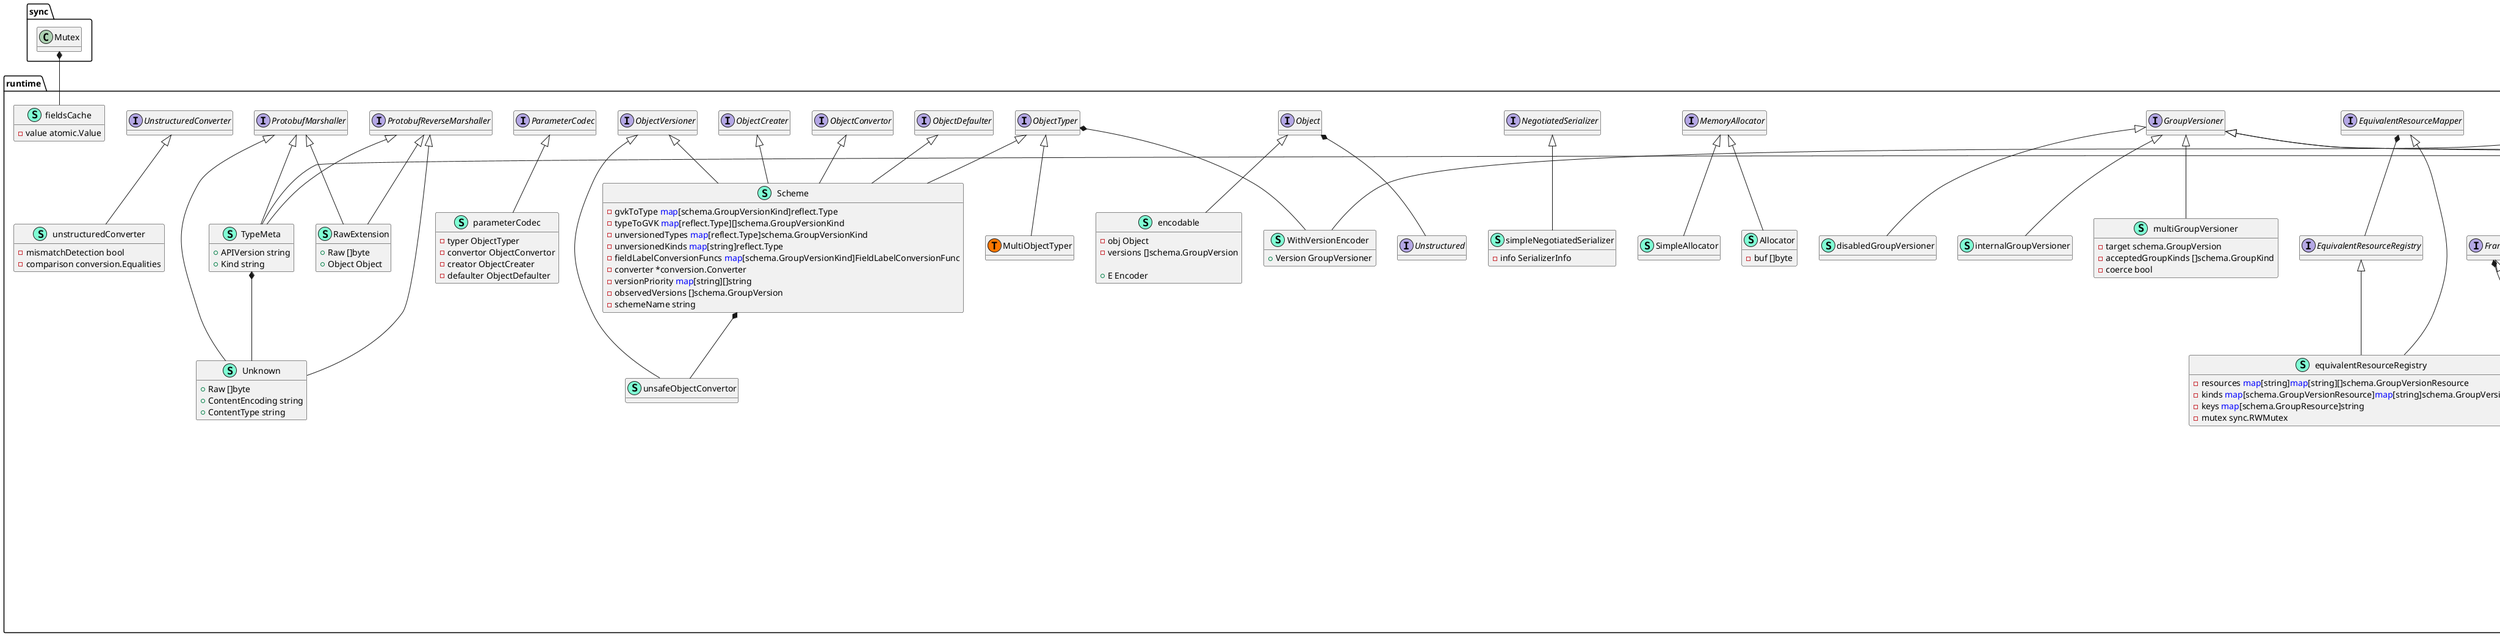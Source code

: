 @startuml
namespace runtime {
    class Allocator << (S,Aquamarine) >> {
        - buf []byte

        + Allocate(n uint64) []byte

    }
    interface CacheableObject  {
        + CacheEncode(id Identifier, encode <font color=blue>func</font>(Object, io.Writer) error, w io.Writer) error
        + GetObject() Object

    }
    interface ClientNegotiator  {
        + Encoder(contentType string, params <font color=blue>map</font>[string]string) (Encoder, error)
        + Decoder(contentType string, params <font color=blue>map</font>[string]string) (Decoder, error)
        + StreamDecoder(contentType string, params <font color=blue>map</font>[string]string) (Decoder, Serializer, Framer, error)

    }
    interface Decoder  {
        + Decode(data []byte, defaults *schema.GroupVersionKind, into Object) (Object, *schema.GroupVersionKind, error)

    }
    interface Encoder  {
        + Encode(obj Object, w io.Writer) error
        + Identifier() Identifier

    }
    interface EncoderWithAllocator  {
        + EncodeWithAllocator(obj Object, w io.Writer, memAlloc MemoryAllocator) error

    }
    interface EquivalentResourceMapper  {
        + EquivalentResourcesFor(resource schema.GroupVersionResource, subresource string) []schema.GroupVersionResource
        + KindFor(resource schema.GroupVersionResource, subresource string) schema.GroupVersionKind

    }
    interface EquivalentResourceRegistry  {
        + RegisterKindFor(resource schema.GroupVersionResource, subresource string, kind schema.GroupVersionKind) 

    }
    interface Framer  {
        + NewFrameReader(r io.ReadCloser) io.ReadCloser
        + NewFrameWriter(w io.Writer) io.Writer

    }
    interface GroupVersioner  {
        + KindForGroupVersionKinds(kinds []schema.GroupVersionKind) (schema.GroupVersionKind, bool)
        + Identifier() string

    }
    interface MemoryAllocator  {
        + Allocate(n uint64) []byte

    }
    class MultiObjectTyper << (S,Aquamarine) >> {
        + ObjectKinds(obj Object) ([]schema.GroupVersionKind, bool, error)
        + Recognizes(gvk schema.GroupVersionKind) bool

    }
    interface Namer  {
        + Name(obj Object) (string, error)
        + Namespace(obj Object) (string, error)

    }
    class NegotiateError << (S,Aquamarine) >> {
        + ContentType string
        + Stream bool

        + Error() string

    }
    interface NegotiatedSerializer  {
        + SupportedMediaTypes() []SerializerInfo
        + EncoderForVersion(serializer Encoder, gv GroupVersioner) Encoder
        + DecoderToVersion(serializer Decoder, gv GroupVersioner) Decoder

    }
    interface NestedObjectDecoder  {
        + DecodeNestedObjects(d Decoder) error

    }
    interface NestedObjectEncoder  {
        + EncodeNestedObjects(e Encoder) error

    }
    class NoopDecoder << (S,Aquamarine) >> {
        + Decode(data []byte, gvk *schema.GroupVersionKind, into Object) (Object, *schema.GroupVersionKind, error)

    }
    class NoopEncoder << (S,Aquamarine) >> {
        + Encode(obj Object, w io.Writer) error
        + Identifier() Identifier

    }
    interface Object  {
        + GetObjectKind() schema.ObjectKind
        + DeepCopyObject() Object

    }
    interface ObjectConvertor  {
        + Convert(in <font color=blue>interface</font>{}, out <font color=blue>interface</font>{}, context <font color=blue>interface</font>{}) error
        + ConvertToVersion(in Object, gv GroupVersioner) (Object, error)
        + ConvertFieldLabel(gvk schema.GroupVersionKind, label string, value string) (string, string, error)

    }
    interface ObjectCreater  {
        + New(kind schema.GroupVersionKind) (Object, error)

    }
    interface ObjectDefaulter  {
        + Default(in Object) 

    }
    interface ObjectTyper  {
        + ObjectKinds( Object) ([]schema.GroupVersionKind, bool, error)
        + Recognizes(gvk schema.GroupVersionKind) bool

    }
    interface ObjectVersioner  {
        + ConvertToVersion(in Object, gv GroupVersioner) (Object, error)

    }
    class Pair << (S,Aquamarine) >> {
        + Name string

    }
    interface ParameterCodec  {
        + DecodeParameters(parameters url.Values, from schema.GroupVersion, into Object) error
        + EncodeParameters(obj Object, to schema.GroupVersion) (url.Values, error)

    }
    interface ProtobufMarshaller  {
        + MarshalTo(data []byte) (int, error)

    }
    interface ProtobufReverseMarshaller  {
        + MarshalToSizedBuffer(data []byte) (int, error)

    }
    class RawExtension << (S,Aquamarine) >> {
        + Raw []byte
        + Object Object

        + UnmarshalJSON(in []byte) error
        + MarshalJSON() ([]byte, error)
        + Reset() 
        + ProtoMessage() 
        + Descriptor() ([]byte, []int)
        + XXX_Unmarshal(b []byte) error
        + XXX_Marshal(b []byte, deterministic bool) ([]byte, error)
        + XXX_Merge(src proto.Message) 
        + XXX_Size() int
        + XXX_DiscardUnknown() 
        + Marshal() ([]byte, error)
        + MarshalTo(dAtA []byte) (int, error)
        + MarshalToSizedBuffer(dAtA []byte) (int, error)
        + Size() int
        + String() string
        + Unmarshal(dAtA []byte) error
        + DeepCopyInto(out *RawExtension) 
        + DeepCopy() *RawExtension

    }
    interface ResourceVersioner  {
        + SetResourceVersion(obj Object, version string) error
        + ResourceVersion(obj Object) (string, error)

    }
    class Scheme << (S,Aquamarine) >> {
        - gvkToType <font color=blue>map</font>[schema.GroupVersionKind]reflect.Type
        - typeToGVK <font color=blue>map</font>[reflect.Type][]schema.GroupVersionKind
        - unversionedTypes <font color=blue>map</font>[reflect.Type]schema.GroupVersionKind
        - unversionedKinds <font color=blue>map</font>[string]reflect.Type
        - fieldLabelConversionFuncs <font color=blue>map</font>[schema.GroupVersionKind]FieldLabelConversionFunc
        - defaulterFuncs <font color=blue>map</font>[reflect.Type]<font color=blue>func</font>(<font color=blue>interface</font>{}) 
        - converter *conversion.Converter
        - versionPriority <font color=blue>map</font>[string][]string
        - observedVersions []schema.GroupVersion
        - schemeName string

        - convertToVersion(copy bool, in Object, target GroupVersioner) (Object, error)
        - unstructuredToTyped(in Unstructured) (Object, error)
        - generateConvertMeta(in <font color=blue>interface</font>{}) *conversion.Meta
        - addObservedVersion(version schema.GroupVersion) 

        + Converter() *conversion.Converter
        + AddUnversionedTypes(version schema.GroupVersion, types ...Object) 
        + AddKnownTypes(gv schema.GroupVersion, types ...Object) 
        + AddKnownTypeWithName(gvk schema.GroupVersionKind, obj Object) 
        + KnownTypes(gv schema.GroupVersion) <font color=blue>map</font>[string]reflect.Type
        + VersionsForGroupKind(gk schema.GroupKind) []schema.GroupVersion
        + AllKnownTypes() <font color=blue>map</font>[schema.GroupVersionKind]reflect.Type
        + ObjectKinds(obj Object) ([]schema.GroupVersionKind, bool, error)
        + Recognizes(gvk schema.GroupVersionKind) bool
        + IsUnversioned(obj Object) (bool, bool)
        + New(kind schema.GroupVersionKind) (Object, error)
        + AddIgnoredConversionType(from <font color=blue>interface</font>{}, to <font color=blue>interface</font>{}) error
        + AddConversionFunc(a <font color=blue>interface</font>{}, b <font color=blue>interface</font>{}, fn conversion.ConversionFunc) error
        + AddGeneratedConversionFunc(a <font color=blue>interface</font>{}, b <font color=blue>interface</font>{}, fn conversion.ConversionFunc) error
        + AddFieldLabelConversionFunc(gvk schema.GroupVersionKind, conversionFunc FieldLabelConversionFunc) error
        + AddTypeDefaultingFunc(srcType Object, fn <font color=blue>func</font>(<font color=blue>interface</font>{}) ) 
        + Default(src Object) 
        + Convert(in <font color=blue>interface</font>{}, out <font color=blue>interface</font>{}, context <font color=blue>interface</font>{}) error
        + ConvertFieldLabel(gvk schema.GroupVersionKind, label string, value string) (string, string, error)
        + ConvertToVersion(in Object, target GroupVersioner) (Object, error)
        + UnsafeConvertToVersion(in Object, target GroupVersioner) (Object, error)
        + SetVersionPriority(versions ...schema.GroupVersion) error
        + PrioritizedVersionsForGroup(group string) []schema.GroupVersion
        + PrioritizedVersionsAllGroups() []schema.GroupVersion
        + PreferredVersionAllGroups() []schema.GroupVersion
        + IsGroupRegistered(group string) bool
        + IsVersionRegistered(version schema.GroupVersion) bool
        + Name() string

    }
    class SchemeBuilder << (S,Aquamarine) >> {
        + AddToScheme(s *Scheme) error
        + Register(funcs ...<font color=blue>func</font>(*Scheme) error) 

    }
    interface Serializer  {
    }
    class SerializerInfo << (S,Aquamarine) >> {
        + MediaType string
        + MediaTypeType string
        + MediaTypeSubType string
        + EncodesAsText bool
        + Serializer Serializer
        + PrettySerializer Serializer
        + StrictSerializer Serializer
        + StreamSerializer *StreamSerializerInfo

    }
    class SimpleAllocator << (S,Aquamarine) >> {
        + Allocate(n uint64) []byte

    }
    interface StorageSerializer  {
        + SupportedMediaTypes() []SerializerInfo
        + UniversalDeserializer() Decoder
        + EncoderForVersion(serializer Encoder, gv GroupVersioner) Encoder
        + DecoderToVersion(serializer Decoder, gv GroupVersioner) Decoder

    }
    class StreamSerializerInfo << (S,Aquamarine) >> {
        + EncodesAsText bool

    }
    class TypeMeta << (S,Aquamarine) >> {
        + APIVersion string
        + Kind string

        + Reset() 
        + ProtoMessage() 
        + Descriptor() ([]byte, []int)
        + XXX_Unmarshal(b []byte) error
        + XXX_Marshal(b []byte, deterministic bool) ([]byte, error)
        + XXX_Merge(src proto.Message) 
        + XXX_Size() int
        + XXX_DiscardUnknown() 
        + Marshal() ([]byte, error)
        + MarshalTo(dAtA []byte) (int, error)
        + MarshalToSizedBuffer(dAtA []byte) (int, error)
        + Size() int
        + String() string
        + Unmarshal(dAtA []byte) error
        + SetGroupVersionKind(gvk schema.GroupVersionKind) 
        + GroupVersionKind() schema.GroupVersionKind
        + GetObjectKind() schema.ObjectKind

    }
    class Unknown << (S,Aquamarine) >> {
        + Raw []byte
        + ContentEncoding string
        + ContentType string

        + UnmarshalJSON(in []byte) error
        + MarshalJSON() ([]byte, error)
        + Reset() 
        + ProtoMessage() 
        + Descriptor() ([]byte, []int)
        + XXX_Unmarshal(b []byte) error
        + XXX_Marshal(b []byte, deterministic bool) ([]byte, error)
        + XXX_Merge(src proto.Message) 
        + XXX_Size() int
        + XXX_DiscardUnknown() 
        + Marshal() ([]byte, error)
        + MarshalTo(dAtA []byte) (int, error)
        + MarshalToSizedBuffer(dAtA []byte) (int, error)
        + Size() int
        + String() string
        + Unmarshal(dAtA []byte) error
        + NestedMarshalTo(data []byte, b ProtobufMarshaller, size uint64) (int, error)
        + DeepCopyInto(out *Unknown) 
        + DeepCopy() *Unknown
        + DeepCopyObject() Object

    }
    interface Unstructured  {
        + NewEmptyInstance() Unstructured
        + UnstructuredContent() <font color=blue>map</font>[string]<font color=blue>interface</font>{}
        + SetUnstructuredContent( <font color=blue>map</font>[string]<font color=blue>interface</font>{}) 
        + IsList() bool
        + EachListItem( <font color=blue>func</font>(Object) error) error

    }
    interface UnstructuredConverter  {
        + ToUnstructured(obj <font color=blue>interface</font>{}) (<font color=blue>map</font>[string]<font color=blue>interface</font>{}, error)
        + FromUnstructured(u <font color=blue>map</font>[string]<font color=blue>interface</font>{}, obj <font color=blue>interface</font>{}) error

    }
    class WithVersionEncoder << (S,Aquamarine) >> {
        + Version GroupVersioner

        + Encode(obj Object, stream io.Writer) error

    }
    class WithoutVersionDecoder << (S,Aquamarine) >> {
        + Decode(data []byte, defaults *schema.GroupVersionKind, into Object) (Object, *schema.GroupVersionKind, error)

    }
    class base64Serializer << (S,Aquamarine) >> {
        - identifier Identifier

        - doEncode(obj Object, stream io.Writer) error

        + Encode(obj Object, stream io.Writer) error
        + Identifier() Identifier
        + Decode(data []byte, defaults *schema.GroupVersionKind, into Object) (Object, *schema.GroupVersionKind, error)

    }
    class buffer << (S,Aquamarine) >> {
        - lines []bufferedLine

        - addLine(line string, indent int) 
        - flushLines(w io.Writer) error

    }
    class bufferedLine << (S,Aquamarine) >> {
        - line string
        - indentation int

    }
    class clientNegotiator << (S,Aquamarine) >> {
        - serializer NegotiatedSerializer
        - encode GroupVersioner

        + Encoder(contentType string, params <font color=blue>map</font>[string]string) (Encoder, error)
        + Decoder(contentType string, params <font color=blue>map</font>[string]string) (Decoder, error)
        + StreamDecoder(contentType string, params <font color=blue>map</font>[string]string) (Decoder, Serializer, Framer, error)

    }
    class codec << (S,Aquamarine) >> {
    }
    class defaultFramer << (S,Aquamarine) >> {
        + NewFrameReader(r io.ReadCloser) io.ReadCloser
        + NewFrameWriter(w io.Writer) io.Writer

    }
    class disabledGroupVersioner << (S,Aquamarine) >> {
        + KindForGroupVersionKinds(kinds []schema.GroupVersionKind) (schema.GroupVersionKind, bool)
        + Identifier() string

    }
    class encodable << (S,Aquamarine) >> {
        - obj Object
        - versions []schema.GroupVersion

        + E Encoder

        + GetObjectKind() schema.ObjectKind
        + DeepCopyObject() Object
        + UnmarshalJSON(in []byte) error
        + MarshalJSON() ([]byte, error)

    }
    class equivalentResourceRegistry << (S,Aquamarine) >> {
        - keyFunc <font color=blue>func</font>(schema.GroupResource) string
        - resources <font color=blue>map</font>[string]<font color=blue>map</font>[string][]schema.GroupVersionResource
        - kinds <font color=blue>map</font>[schema.GroupVersionResource]<font color=blue>map</font>[string]schema.GroupVersionKind
        - keys <font color=blue>map</font>[schema.GroupResource]string
        - mutex sync.RWMutex

        + EquivalentResourcesFor(resource schema.GroupVersionResource, subresource string) []schema.GroupVersionResource
        + KindFor(resource schema.GroupVersionResource, subresource string) schema.GroupVersionKind
        + RegisterKindFor(resource schema.GroupVersionResource, subresource string, kind schema.GroupVersionKind) 

    }
    class fieldInfo << (S,Aquamarine) >> {
        - name string
        - nameValue reflect.Value
        - omitempty bool

    }
    class fieldsCache << (S,Aquamarine) >> {
        - value atomic.Value

    }
    class fromUnstructuredContext << (S,Aquamarine) >> {
        - isInlined bool
        - matchedKeys []<font color=blue>map</font>[string]<font color=blue>struct</font>{}
        - parentPath []string
        - returnUnknownFields bool
        - unknownFieldErrors []error

        - pushMatchedKeyTracker() 
        - recordMatchedKey(key string) 
        - popAndVerifyMatchedKeys(mapValue reflect.Value) 
        - recordUnknownField(field string) 
        - pushIndex(index int) 
        - pushKey(key string) 

    }
    class internalGroupVersioner << (S,Aquamarine) >> {
        + KindForGroupVersionKinds(kinds []schema.GroupVersionKind) (schema.GroupVersionKind, bool)
        + Identifier() string

    }
    class missingKindErr << (S,Aquamarine) >> {
        - data string

        + Error() string

    }
    class missingVersionErr << (S,Aquamarine) >> {
        - data string

        + Error() string

    }
    class multiGroupVersioner << (S,Aquamarine) >> {
        - target schema.GroupVersion
        - acceptedGroupKinds []schema.GroupKind
        - coerce bool

        + KindForGroupVersionKinds(kinds []schema.GroupVersionKind) (schema.GroupVersionKind, bool)
        + Identifier() string

    }
    class notRegisteredErr << (S,Aquamarine) >> {
        - schemeName string
        - gvk schema.GroupVersionKind
        - target GroupVersioner
        - t reflect.Type

        + Error() string

    }
    class parameterCodec << (S,Aquamarine) >> {
        - typer ObjectTyper
        - convertor ObjectConvertor
        - creator ObjectCreater
        - defaulter ObjectDefaulter

        + DecodeParameters(parameters url.Values, from schema.GroupVersion, into Object) error
        + EncodeParameters(obj Object, to schema.GroupVersion) (url.Values, error)

    }
    class runtime.Codec << (T, #FF7700) >>  {
    }
    class runtime.FieldLabelConversionFunc << (T, #FF7700) >>  {
    }
    class runtime.Identifier << (T, #FF7700) >>  {
    }
    class runtime.KubeTypes << (T, #FF7700) >>  {
    }
    class runtime.MultiObjectTyper << (T, #FF7700) >>  {
    }
    class runtime.SchemeBuilder << (T, #FF7700) >>  {
    }
    class runtime.fieldsCacheMap << (T, #FF7700) >>  {
    }
    class simpleNegotiatedSerializer << (S,Aquamarine) >> {
        - info SerializerInfo

        + SupportedMediaTypes() []SerializerInfo
        + EncoderForVersion(e Encoder, _ GroupVersioner) Encoder
        + DecoderToVersion(d Decoder, _gv GroupVersioner) Decoder

    }
    class strictDecodingError << (S,Aquamarine) >> {
        - errors []error

        + Error() string
        + Errors() []error

    }
    class structField << (S,Aquamarine) >> {
        - structType reflect.Type
        - field int

    }
    class unsafeObjectConvertor << (S,Aquamarine) >> {
        + ConvertToVersion(in Object, outVersion GroupVersioner) (Object, error)

    }
    class unstructuredConverter << (S,Aquamarine) >> {
        - mismatchDetection bool
        - comparison conversion.Equalities

        + FromUnstructuredWithValidation(u <font color=blue>map</font>[string]<font color=blue>interface</font>{}, obj <font color=blue>interface</font>{}, returnUnknownFields bool) error
        + FromUnstructured(u <font color=blue>map</font>[string]<font color=blue>interface</font>{}, obj <font color=blue>interface</font>{}) error
        + ToUnstructured(obj <font color=blue>interface</font>{}) (<font color=blue>map</font>[string]<font color=blue>interface</font>{}, error)

    }
}
"runtime.Encoder" *-- "runtime.EncoderWithAllocator"
"runtime.EquivalentResourceMapper" *-- "runtime.EquivalentResourceRegistry"
"runtime.Encoder" *-- "runtime.NoopDecoder"
"runtime.Decoder" *-- "runtime.NoopEncoder"
"runtime.Decoder" *-- "runtime.Serializer"
"runtime.Encoder" *-- "runtime.Serializer"
"runtime.Framer" *-- "runtime.StreamSerializerInfo"
"runtime.Serializer" *-- "runtime.StreamSerializerInfo"
"runtime.TypeMeta" *-- "runtime.Unknown"
"runtime.Object" *-- "runtime.Unstructured"
"runtime.Encoder" *-- "runtime.WithVersionEncoder"
"runtime.ObjectTyper" *-- "runtime.WithVersionEncoder"
"runtime.Decoder" *-- "runtime.WithoutVersionDecoder"
"runtime.Decoder" *-- "runtime.base64Serializer"
"runtime.Encoder" *-- "runtime.base64Serializer"
"runtime.Decoder" *-- "runtime.codec"
"runtime.Encoder" *-- "runtime.codec"
"sync.Mutex" *-- "runtime.fieldsCache"
"runtime.Scheme" *-- "runtime.unsafeObjectConvertor"

"runtime.MemoryAllocator" <|-- "runtime.Allocator"
"runtime.ObjectTyper" <|-- "runtime.MultiObjectTyper"
"runtime.Decoder" <|-- "runtime.NoopDecoder"
"runtime.Encoder" <|-- "runtime.NoopEncoder"
"runtime.ProtobufMarshaller" <|-- "runtime.RawExtension"
"runtime.ProtobufReverseMarshaller" <|-- "runtime.RawExtension"
"runtime.ObjectConvertor" <|-- "runtime.Scheme"
"runtime.ObjectCreater" <|-- "runtime.Scheme"
"runtime.ObjectDefaulter" <|-- "runtime.Scheme"
"runtime.ObjectTyper" <|-- "runtime.Scheme"
"runtime.ObjectVersioner" <|-- "runtime.Scheme"
"runtime.MemoryAllocator" <|-- "runtime.SimpleAllocator"
"runtime.ProtobufMarshaller" <|-- "runtime.TypeMeta"
"runtime.ProtobufReverseMarshaller" <|-- "runtime.TypeMeta"
"schema.ObjectKind" <|-- "runtime.TypeMeta"
"runtime.ProtobufMarshaller" <|-- "runtime.Unknown"
"runtime.ProtobufReverseMarshaller" <|-- "runtime.Unknown"
"runtime.Decoder" <|-- "runtime.WithoutVersionDecoder"
"runtime.Decoder" <|-- "runtime.base64Serializer"
"runtime.Encoder" <|-- "runtime.base64Serializer"
"runtime.ClientNegotiator" <|-- "runtime.clientNegotiator"
"runtime.Framer" <|-- "runtime.defaultFramer"
"runtime.GroupVersioner" <|-- "runtime.disabledGroupVersioner"
"runtime.Object" <|-- "runtime.encodable"
"runtime.EquivalentResourceMapper" <|-- "runtime.equivalentResourceRegistry"
"runtime.EquivalentResourceRegistry" <|-- "runtime.equivalentResourceRegistry"
"runtime.GroupVersioner" <|-- "runtime.internalGroupVersioner"
"runtime.GroupVersioner" <|-- "runtime.multiGroupVersioner"
"runtime.ParameterCodec" <|-- "runtime.parameterCodec"
"runtime.NegotiatedSerializer" <|-- "runtime.simpleNegotiatedSerializer"
"runtime.ObjectVersioner" <|-- "runtime.unsafeObjectConvertor"
"runtime.UnstructuredConverter" <|-- "runtime.unstructuredConverter"

namespace schema {
    class GroupKind << (S,Aquamarine) >> {
        + Group string
        + Kind string

        + Empty() bool
        + WithVersion(version string) GroupVersionKind
        + String() string

    }
    class GroupResource << (S,Aquamarine) >> {
        + Group string
        + Resource string

        + WithVersion(version string) GroupVersionResource
        + Empty() bool
        + String() string

    }
    class GroupVersion << (S,Aquamarine) >> {
        + Group string
        + Version string

        + Empty() bool
        + String() string
        + Identifier() string
        + KindForGroupVersionKinds(kinds []GroupVersionKind) (GroupVersionKind, bool)
        + WithKind(kind string) GroupVersionKind
        + WithResource(resource string) GroupVersionResource

    }
    class GroupVersionKind << (S,Aquamarine) >> {
        + Group string
        + Version string
        + Kind string

        + Empty() bool
        + GroupKind() GroupKind
        + GroupVersion() GroupVersion
        + String() string
        + ToAPIVersionAndKind() (string, string)

    }
    class GroupVersionResource << (S,Aquamarine) >> {
        + Group string
        + Version string
        + Resource string

        + Empty() bool
        + GroupResource() GroupResource
        + GroupVersion() GroupVersion
        + String() string

    }
    class GroupVersions << (S,Aquamarine) >> {
        + Identifier() string
        + KindForGroupVersionKinds(kinds []GroupVersionKind) (GroupVersionKind, bool)

    }
    interface ObjectKind  {
        + SetGroupVersionKind(kind GroupVersionKind) 
        + GroupVersionKind() GroupVersionKind

    }
    class emptyObjectKind << (S,Aquamarine) >> {
        + SetGroupVersionKind(gvk GroupVersionKind) 
        + GroupVersionKind() GroupVersionKind

    }
    class schema.GroupVersions << (T, #FF7700) >>  {
    }
}

"runtime.GroupVersioner" <|-- "schema.GroupVersion"
"runtime.GroupVersioner" <|-- "schema.GroupVersions"
"schema.ObjectKind" <|-- "schema.emptyObjectKind"

hide methods
@enduml
